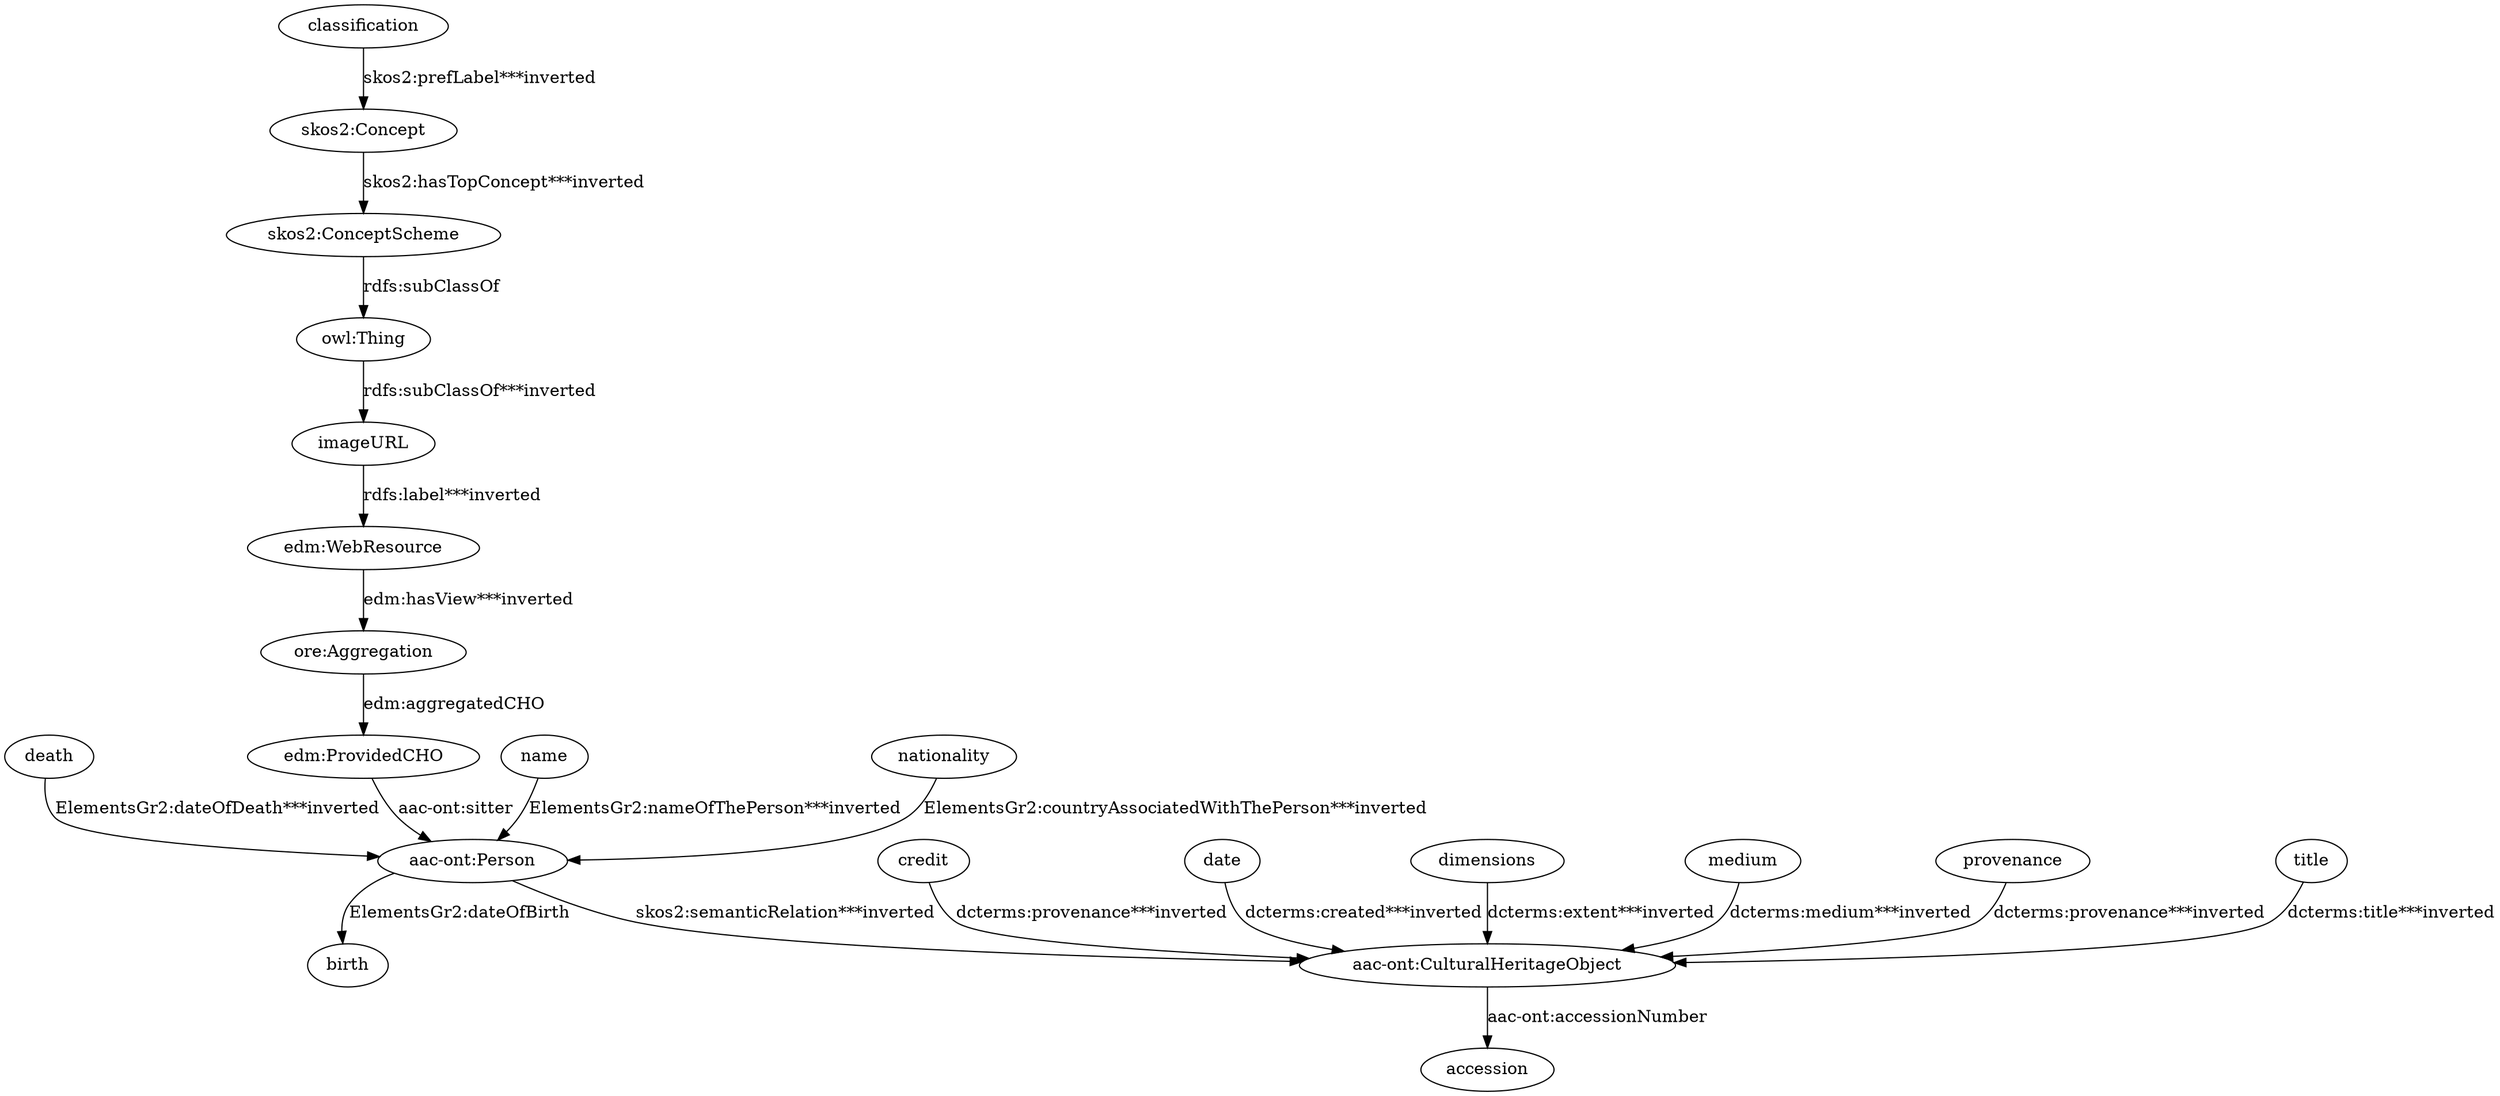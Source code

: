 digraph {
  "aac-ont:CulturalHeritageObject1" [type=class_uri,label="aac-ont:CulturalHeritageObject"]
  accession [type=attribute_name,label=accession]
  "aac-ont:Person1" [type=class_uri,label="aac-ont:Person"]
  birth [type=attribute_name,label=birth]
  classification [type=attribute_name,label=classification]
  "skos2:Concept1" [type=class_uri,label="skos2:Concept"]
  credit [type=attribute_name,label=credit]
  date [type=attribute_name,label=date]
  death [type=attribute_name,label=death]
  dimensions [type=attribute_name,label=dimensions]
  "edm:ProvidedCHO" [type=class_uri,label="edm:ProvidedCHO"]
  "edm:WebResource1" [type=class_uri,label="edm:WebResource"]
  "ore:Aggregation" [type=class_uri,label="ore:Aggregation"]
  imageURL [type=attribute_name,label=imageURL]
  medium [type=attribute_name,label=medium]
  name [type=attribute_name,label=name]
  nationality [type=attribute_name,label=nationality]
  "owl:Thing" [type=special,label="owl:Thing"]
  provenance [type=attribute_name,label=provenance]
  "skos2:ConceptScheme" [type=class_uri,label="skos2:ConceptScheme"]
  title [type=attribute_name,label=title]
  "aac-ont:CulturalHeritageObject1" -> accession [label="aac-ont:accessionNumber",type=st_property_uri]
  "aac-ont:Person1" -> "aac-ont:CulturalHeritageObject1" [type=inherited,label="skos2:semanticRelation***inverted"]
  "aac-ont:Person1" -> birth [label="ElementsGr2:dateOfBirth",type=st_property_uri]
  classification -> "skos2:Concept1" [type=st_property_uri,label="skos2:prefLabel***inverted"]
  credit -> "aac-ont:CulturalHeritageObject1" [type=st_property_uri,label="dcterms:provenance***inverted"]
  date -> "aac-ont:CulturalHeritageObject1" [type=st_property_uri,label="dcterms:created***inverted"]
  death -> "aac-ont:Person1" [type=st_property_uri,label="ElementsGr2:dateOfDeath***inverted"]
  dimensions -> "aac-ont:CulturalHeritageObject1" [type=st_property_uri,label="dcterms:extent***inverted"]
  "edm:ProvidedCHO" -> "aac-ont:Person1" [label="aac-ont:sitter",type=direct_property_uri]
  "edm:WebResource1" -> "ore:Aggregation" [type=direct_property_uri,label="edm:hasView***inverted"]
  imageURL -> "edm:WebResource1" [type=st_property_uri,label="rdfs:label***inverted"]
  medium -> "aac-ont:CulturalHeritageObject1" [type=st_property_uri,label="dcterms:medium***inverted"]
  name -> "aac-ont:Person1" [type=st_property_uri,label="ElementsGr2:nameOfThePerson***inverted"]
  nationality -> "aac-ont:Person1" [type=st_property_uri,label="ElementsGr2:countryAssociatedWithThePerson***inverted"]
  "ore:Aggregation" -> "edm:ProvidedCHO" [label="edm:aggregatedCHO",type=direct_property_uri]
  "owl:Thing" -> imageURL [type=inherited,label="rdfs:subClassOf***inverted"]
  provenance -> "aac-ont:CulturalHeritageObject1" [type=st_property_uri,label="dcterms:provenance***inverted"]
  "skos2:Concept1" -> "skos2:ConceptScheme" [type=direct_property_uri,label="skos2:hasTopConcept***inverted"]
  "skos2:ConceptScheme" -> "owl:Thing" [label="rdfs:subClassOf",type=inherited]
  title -> "aac-ont:CulturalHeritageObject1" [type=st_property_uri,label="dcterms:title***inverted"]
}
